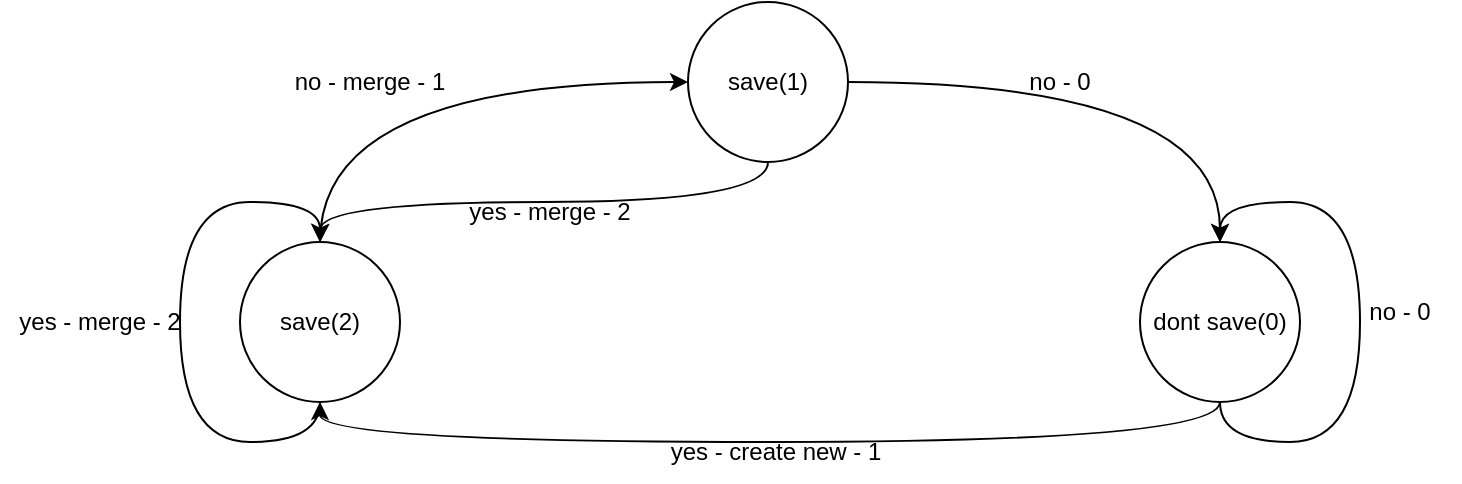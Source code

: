 <mxfile version="15.5.4" type="device"><diagram id="VRLbEJ5IizUW-Xrvbleh" name="Page-1"><mxGraphModel dx="1606" dy="432" grid="1" gridSize="10" guides="1" tooltips="1" connect="1" arrows="1" fold="1" page="1" pageScale="1" pageWidth="827" pageHeight="1169" math="0" shadow="0"><root><mxCell id="0"/><mxCell id="1" parent="0"/><mxCell id="VM4Mg3Xhs6hwVWLGRWTD-4" style="edgeStyle=orthogonalEdgeStyle;rounded=0;orthogonalLoop=1;jettySize=auto;html=1;exitX=0.5;exitY=0;exitDx=0;exitDy=0;entryX=0;entryY=0.5;entryDx=0;entryDy=0;curved=1;" edge="1" parent="1" source="VM4Mg3Xhs6hwVWLGRWTD-1" target="VM4Mg3Xhs6hwVWLGRWTD-3"><mxGeometry relative="1" as="geometry"/></mxCell><mxCell id="VM4Mg3Xhs6hwVWLGRWTD-1" value="save(2)" style="ellipse;whiteSpace=wrap;html=1;aspect=fixed;" vertex="1" parent="1"><mxGeometry x="110" y="240" width="80" height="80" as="geometry"/></mxCell><mxCell id="VM4Mg3Xhs6hwVWLGRWTD-6" style="edgeStyle=orthogonalEdgeStyle;curved=1;rounded=0;orthogonalLoop=1;jettySize=auto;html=1;exitX=0.5;exitY=1;exitDx=0;exitDy=0;entryX=0.5;entryY=1;entryDx=0;entryDy=0;" edge="1" parent="1" source="VM4Mg3Xhs6hwVWLGRWTD-2" target="VM4Mg3Xhs6hwVWLGRWTD-1"><mxGeometry relative="1" as="geometry"/></mxCell><mxCell id="VM4Mg3Xhs6hwVWLGRWTD-2" value="dont save(0)" style="ellipse;whiteSpace=wrap;html=1;aspect=fixed;" vertex="1" parent="1"><mxGeometry x="560" y="240" width="80" height="80" as="geometry"/></mxCell><mxCell id="VM4Mg3Xhs6hwVWLGRWTD-5" style="edgeStyle=orthogonalEdgeStyle;curved=1;rounded=0;orthogonalLoop=1;jettySize=auto;html=1;exitX=1;exitY=0.5;exitDx=0;exitDy=0;entryX=0.5;entryY=0;entryDx=0;entryDy=0;" edge="1" parent="1" source="VM4Mg3Xhs6hwVWLGRWTD-3" target="VM4Mg3Xhs6hwVWLGRWTD-2"><mxGeometry relative="1" as="geometry"/></mxCell><mxCell id="VM4Mg3Xhs6hwVWLGRWTD-8" style="edgeStyle=orthogonalEdgeStyle;curved=1;rounded=0;orthogonalLoop=1;jettySize=auto;html=1;exitX=0.5;exitY=1;exitDx=0;exitDy=0;" edge="1" parent="1" source="VM4Mg3Xhs6hwVWLGRWTD-3"><mxGeometry relative="1" as="geometry"><mxPoint x="150" y="240" as="targetPoint"/></mxGeometry></mxCell><mxCell id="VM4Mg3Xhs6hwVWLGRWTD-3" value="save(1)" style="ellipse;whiteSpace=wrap;html=1;aspect=fixed;" vertex="1" parent="1"><mxGeometry x="334" y="120" width="80" height="80" as="geometry"/></mxCell><mxCell id="VM4Mg3Xhs6hwVWLGRWTD-7" style="edgeStyle=orthogonalEdgeStyle;curved=1;rounded=0;orthogonalLoop=1;jettySize=auto;html=1;exitX=0.5;exitY=1;exitDx=0;exitDy=0;entryX=0.5;entryY=0;entryDx=0;entryDy=0;" edge="1" parent="1" source="VM4Mg3Xhs6hwVWLGRWTD-1" target="VM4Mg3Xhs6hwVWLGRWTD-1"><mxGeometry relative="1" as="geometry"><Array as="points"><mxPoint x="150" y="340"/><mxPoint x="80" y="340"/><mxPoint x="80" y="220"/><mxPoint x="150" y="220"/></Array></mxGeometry></mxCell><mxCell id="VM4Mg3Xhs6hwVWLGRWTD-9" style="edgeStyle=orthogonalEdgeStyle;curved=1;rounded=0;orthogonalLoop=1;jettySize=auto;html=1;exitX=0.5;exitY=1;exitDx=0;exitDy=0;entryX=0.5;entryY=0;entryDx=0;entryDy=0;" edge="1" parent="1" source="VM4Mg3Xhs6hwVWLGRWTD-2" target="VM4Mg3Xhs6hwVWLGRWTD-2"><mxGeometry relative="1" as="geometry"><Array as="points"><mxPoint x="600" y="340"/><mxPoint x="670" y="340"/><mxPoint x="670" y="220"/><mxPoint x="600" y="220"/></Array></mxGeometry></mxCell><mxCell id="VM4Mg3Xhs6hwVWLGRWTD-12" value="yes - create new - 1" style="text;html=1;strokeColor=none;fillColor=none;align=center;verticalAlign=middle;whiteSpace=wrap;rounded=0;" vertex="1" parent="1"><mxGeometry x="320" y="330" width="116" height="30" as="geometry"/></mxCell><mxCell id="VM4Mg3Xhs6hwVWLGRWTD-13" value="yes - merge - 2" style="text;html=1;strokeColor=none;fillColor=none;align=center;verticalAlign=middle;whiteSpace=wrap;rounded=0;" vertex="1" parent="1"><mxGeometry x="-10" y="265" width="100" height="30" as="geometry"/></mxCell><mxCell id="VM4Mg3Xhs6hwVWLGRWTD-14" value="yes - merge - 2" style="text;html=1;strokeColor=none;fillColor=none;align=center;verticalAlign=middle;whiteSpace=wrap;rounded=0;" vertex="1" parent="1"><mxGeometry x="220" y="210" width="90" height="30" as="geometry"/></mxCell><mxCell id="VM4Mg3Xhs6hwVWLGRWTD-15" value="no - merge - 1" style="text;html=1;strokeColor=none;fillColor=none;align=center;verticalAlign=middle;whiteSpace=wrap;rounded=0;" vertex="1" parent="1"><mxGeometry x="130" y="145" width="90" height="30" as="geometry"/></mxCell><mxCell id="VM4Mg3Xhs6hwVWLGRWTD-16" value="no - 0" style="text;html=1;strokeColor=none;fillColor=none;align=center;verticalAlign=middle;whiteSpace=wrap;rounded=0;" vertex="1" parent="1"><mxGeometry x="490" y="145" width="60" height="30" as="geometry"/></mxCell><mxCell id="VM4Mg3Xhs6hwVWLGRWTD-17" value="no - 0" style="text;html=1;strokeColor=none;fillColor=none;align=center;verticalAlign=middle;whiteSpace=wrap;rounded=0;" vertex="1" parent="1"><mxGeometry x="660" y="260" width="60" height="30" as="geometry"/></mxCell></root></mxGraphModel></diagram></mxfile>